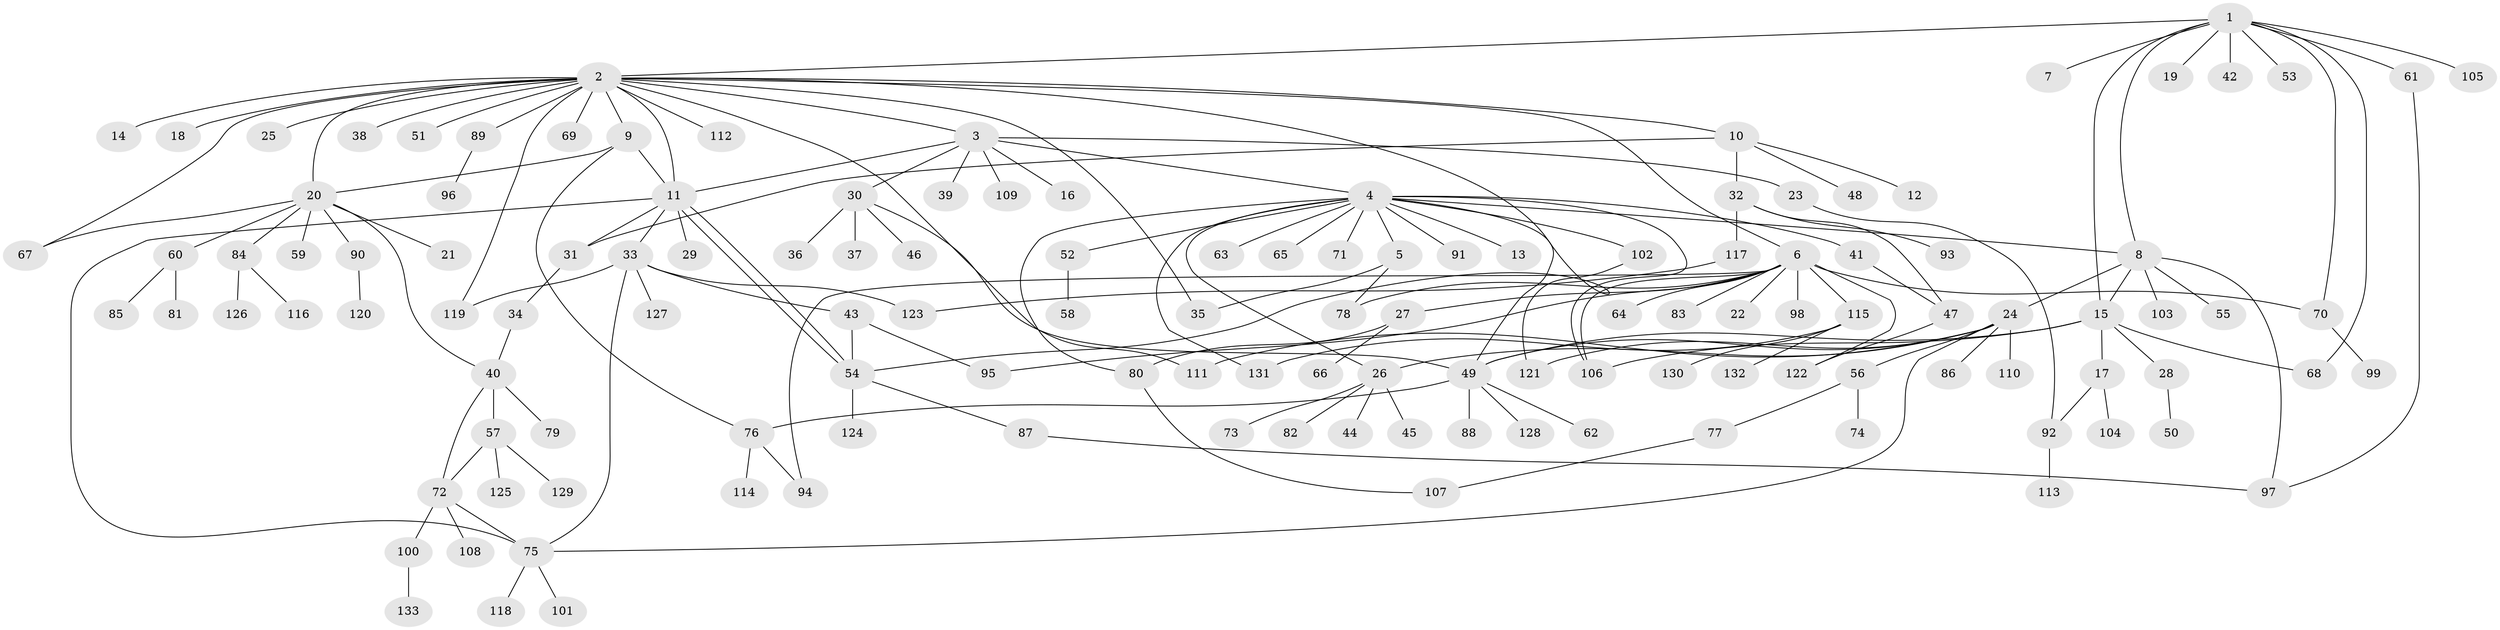 // coarse degree distribution, {1: 0.8679245283018868, 2: 0.03773584905660377, 4: 0.03773584905660377, 18: 0.018867924528301886, 7: 0.018867924528301886, 27: 0.018867924528301886}
// Generated by graph-tools (version 1.1) at 2025/51/03/04/25 21:51:32]
// undirected, 133 vertices, 172 edges
graph export_dot {
graph [start="1"]
  node [color=gray90,style=filled];
  1;
  2;
  3;
  4;
  5;
  6;
  7;
  8;
  9;
  10;
  11;
  12;
  13;
  14;
  15;
  16;
  17;
  18;
  19;
  20;
  21;
  22;
  23;
  24;
  25;
  26;
  27;
  28;
  29;
  30;
  31;
  32;
  33;
  34;
  35;
  36;
  37;
  38;
  39;
  40;
  41;
  42;
  43;
  44;
  45;
  46;
  47;
  48;
  49;
  50;
  51;
  52;
  53;
  54;
  55;
  56;
  57;
  58;
  59;
  60;
  61;
  62;
  63;
  64;
  65;
  66;
  67;
  68;
  69;
  70;
  71;
  72;
  73;
  74;
  75;
  76;
  77;
  78;
  79;
  80;
  81;
  82;
  83;
  84;
  85;
  86;
  87;
  88;
  89;
  90;
  91;
  92;
  93;
  94;
  95;
  96;
  97;
  98;
  99;
  100;
  101;
  102;
  103;
  104;
  105;
  106;
  107;
  108;
  109;
  110;
  111;
  112;
  113;
  114;
  115;
  116;
  117;
  118;
  119;
  120;
  121;
  122;
  123;
  124;
  125;
  126;
  127;
  128;
  129;
  130;
  131;
  132;
  133;
  1 -- 2;
  1 -- 7;
  1 -- 8;
  1 -- 15;
  1 -- 19;
  1 -- 42;
  1 -- 53;
  1 -- 61;
  1 -- 68;
  1 -- 70;
  1 -- 105;
  2 -- 3;
  2 -- 6;
  2 -- 9;
  2 -- 10;
  2 -- 11;
  2 -- 14;
  2 -- 18;
  2 -- 20;
  2 -- 25;
  2 -- 35;
  2 -- 38;
  2 -- 51;
  2 -- 54;
  2 -- 67;
  2 -- 69;
  2 -- 89;
  2 -- 111;
  2 -- 112;
  2 -- 119;
  3 -- 4;
  3 -- 11;
  3 -- 16;
  3 -- 23;
  3 -- 30;
  3 -- 39;
  3 -- 109;
  4 -- 5;
  4 -- 8;
  4 -- 13;
  4 -- 26;
  4 -- 41;
  4 -- 49;
  4 -- 52;
  4 -- 63;
  4 -- 65;
  4 -- 71;
  4 -- 80;
  4 -- 91;
  4 -- 102;
  4 -- 106;
  4 -- 131;
  5 -- 35;
  5 -- 78;
  6 -- 22;
  6 -- 27;
  6 -- 64;
  6 -- 70;
  6 -- 78;
  6 -- 83;
  6 -- 94;
  6 -- 95;
  6 -- 98;
  6 -- 106;
  6 -- 115;
  6 -- 122;
  8 -- 15;
  8 -- 24;
  8 -- 55;
  8 -- 97;
  8 -- 103;
  9 -- 11;
  9 -- 20;
  9 -- 76;
  10 -- 12;
  10 -- 31;
  10 -- 32;
  10 -- 48;
  11 -- 29;
  11 -- 31;
  11 -- 33;
  11 -- 54;
  11 -- 54;
  11 -- 75;
  15 -- 17;
  15 -- 28;
  15 -- 49;
  15 -- 68;
  15 -- 106;
  17 -- 92;
  17 -- 104;
  20 -- 21;
  20 -- 40;
  20 -- 59;
  20 -- 60;
  20 -- 67;
  20 -- 84;
  20 -- 90;
  23 -- 92;
  24 -- 26;
  24 -- 49;
  24 -- 56;
  24 -- 75;
  24 -- 86;
  24 -- 110;
  24 -- 111;
  24 -- 121;
  26 -- 44;
  26 -- 45;
  26 -- 73;
  26 -- 82;
  27 -- 66;
  27 -- 80;
  28 -- 50;
  30 -- 36;
  30 -- 37;
  30 -- 46;
  30 -- 49;
  31 -- 34;
  32 -- 47;
  32 -- 93;
  32 -- 117;
  33 -- 43;
  33 -- 75;
  33 -- 119;
  33 -- 123;
  33 -- 127;
  34 -- 40;
  40 -- 57;
  40 -- 72;
  40 -- 79;
  41 -- 47;
  43 -- 54;
  43 -- 95;
  47 -- 122;
  49 -- 62;
  49 -- 76;
  49 -- 88;
  49 -- 128;
  52 -- 58;
  54 -- 87;
  54 -- 124;
  56 -- 74;
  56 -- 77;
  57 -- 72;
  57 -- 125;
  57 -- 129;
  60 -- 81;
  60 -- 85;
  61 -- 97;
  70 -- 99;
  72 -- 75;
  72 -- 100;
  72 -- 108;
  75 -- 101;
  75 -- 118;
  76 -- 94;
  76 -- 114;
  77 -- 107;
  80 -- 107;
  84 -- 116;
  84 -- 126;
  87 -- 97;
  89 -- 96;
  90 -- 120;
  92 -- 113;
  100 -- 133;
  102 -- 121;
  115 -- 130;
  115 -- 131;
  115 -- 132;
  117 -- 123;
}
